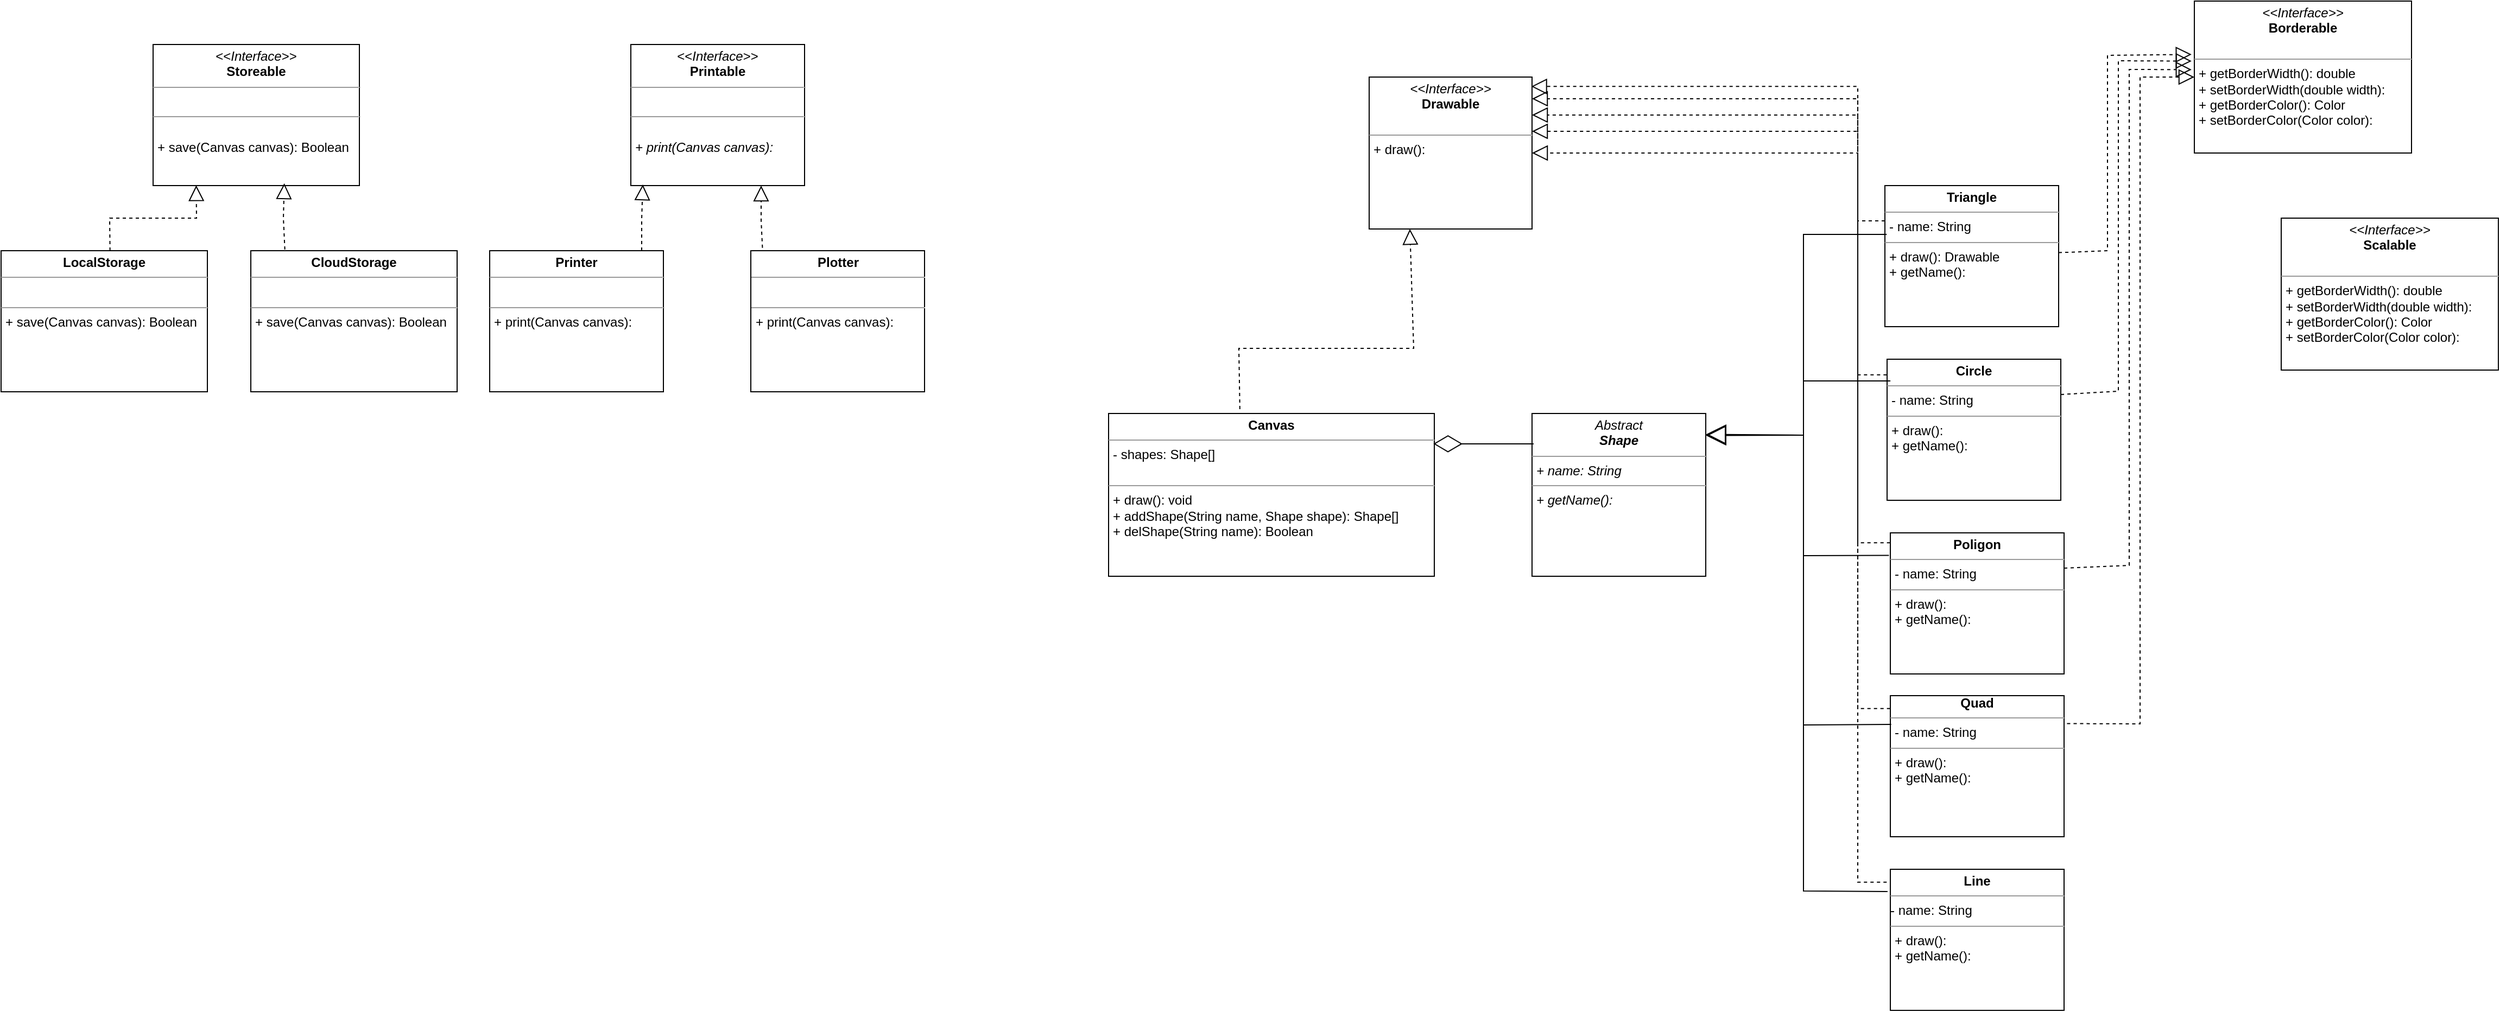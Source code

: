 <mxfile version="22.0.3" type="device">
  <diagram name="Page-1" id="929967ad-93f9-6ef4-fab6-5d389245f69c">
    <mxGraphModel dx="2969.5" dy="763" grid="1" gridSize="10" guides="1" tooltips="1" connect="1" arrows="1" fold="1" page="1" pageScale="1.5" pageWidth="1169" pageHeight="826" background="none" math="0" shadow="0">
      <root>
        <mxCell id="0" style=";html=1;" />
        <mxCell id="1" style=";html=1;" parent="0" />
        <mxCell id="RPWqJmKMvpINWSAvLAO3-7" value="&lt;p style=&quot;margin:0px;margin-top:4px;text-align:center;&quot;&gt;&lt;b&gt;C&lt;/b&gt;&lt;b style=&quot;background-color: initial;&quot;&gt;anvas&lt;/b&gt;&lt;/p&gt;&lt;hr size=&quot;1&quot;&gt;&lt;p style=&quot;margin:0px;margin-left:4px;&quot;&gt;- shapes: Shape[]&lt;/p&gt;&lt;p style=&quot;margin:0px;margin-left:4px;&quot;&gt;&lt;br&gt;&lt;/p&gt;&lt;hr size=&quot;1&quot;&gt;&lt;p style=&quot;margin:0px;margin-left:4px;&quot;&gt;+ draw(): void&lt;br&gt;&lt;span style=&quot;background-color: initial;&quot;&gt;+ addShape(String name, Shape shape): Shape[]&lt;br&gt;&lt;/span&gt;+ delShape(String name): Boolean&lt;br&gt;&lt;/p&gt;" style="verticalAlign=top;align=left;overflow=fill;fontSize=12;fontFamily=Helvetica;html=1;whiteSpace=wrap;glass=0;rounded=0;shadow=0;" vertex="1" parent="1">
          <mxGeometry x="80" y="420" width="300" height="150" as="geometry" />
        </mxCell>
        <mxCell id="RPWqJmKMvpINWSAvLAO3-9" value="&lt;p style=&quot;margin:0px;margin-top:4px;text-align:center;&quot;&gt;&lt;i&gt;&amp;lt;&amp;lt;Interface&amp;gt;&amp;gt;&lt;/i&gt;&lt;br&gt;&lt;b style=&quot;&quot;&gt;Drawable&lt;/b&gt;&lt;br&gt;&lt;/p&gt;&lt;p style=&quot;margin:0px;margin-left:4px;&quot;&gt;&lt;br&gt;&lt;/p&gt;&lt;hr size=&quot;1&quot;&gt;&lt;p style=&quot;margin:0px;margin-left:4px;&quot;&gt;+ draw():&lt;br&gt;&lt;br&gt;&lt;/p&gt;" style="verticalAlign=top;align=left;overflow=fill;fontSize=12;fontFamily=Helvetica;html=1;whiteSpace=wrap;" vertex="1" parent="1">
          <mxGeometry x="320" y="110" width="150" height="140" as="geometry" />
        </mxCell>
        <mxCell id="RPWqJmKMvpINWSAvLAO3-32" value="&lt;p style=&quot;margin:0px;margin-top:4px;text-align:center;&quot;&gt;&lt;i style=&quot;&quot;&gt;Abstract&lt;br&gt;&lt;b&gt;Shape&lt;/b&gt;&lt;/i&gt;&lt;/p&gt;&lt;hr size=&quot;1&quot;&gt;&lt;p style=&quot;margin:0px;margin-left:4px;&quot;&gt;&lt;i&gt;+ name: String&lt;/i&gt;&lt;/p&gt;&lt;hr size=&quot;1&quot;&gt;&lt;p style=&quot;margin:0px;margin-left:4px;&quot;&gt;&lt;i style=&quot;background-color: initial;&quot;&gt;+ getName():&amp;nbsp;&lt;/i&gt;&lt;br&gt;&lt;/p&gt;&lt;p style=&quot;margin:0px;margin-left:4px;&quot;&gt;&lt;br&gt;&lt;/p&gt;" style="verticalAlign=top;align=left;overflow=fill;fontSize=12;fontFamily=Helvetica;html=1;whiteSpace=wrap;glass=0;rounded=0;shadow=0;" vertex="1" parent="1">
          <mxGeometry x="470" y="420" width="160" height="150" as="geometry" />
        </mxCell>
        <mxCell id="RPWqJmKMvpINWSAvLAO3-33" value="&lt;p style=&quot;margin:0px;margin-top:4px;text-align:center;&quot;&gt;&lt;b style=&quot;&quot;&gt;Poligon&lt;/b&gt;&lt;/p&gt;&lt;hr size=&quot;1&quot;&gt;&lt;p style=&quot;margin:0px;margin-left:4px;&quot;&gt;- name: String&lt;br&gt;&lt;/p&gt;&lt;hr size=&quot;1&quot;&gt;&lt;p style=&quot;margin:0px;margin-left:4px;&quot;&gt;+ draw():&amp;nbsp;&lt;br style=&quot;border-color: var(--border-color);&quot;&gt;+ getName():&amp;nbsp;&lt;br&gt;&lt;/p&gt;" style="verticalAlign=top;align=left;overflow=fill;fontSize=12;fontFamily=Helvetica;html=1;whiteSpace=wrap;glass=0;rounded=0;shadow=0;" vertex="1" parent="1">
          <mxGeometry x="800" y="530" width="160" height="130" as="geometry" />
        </mxCell>
        <mxCell id="RPWqJmKMvpINWSAvLAO3-36" value="&lt;div style=&quot;text-align: center;&quot;&gt;&lt;span style=&quot;background-color: initial;&quot;&gt;&lt;b&gt;Quad&lt;/b&gt;&lt;/span&gt;&lt;/div&gt;&lt;hr size=&quot;1&quot;&gt;&lt;p style=&quot;margin:0px;margin-left:4px;&quot;&gt;- name: String&lt;br&gt;&lt;/p&gt;&lt;hr size=&quot;1&quot;&gt;&lt;p style=&quot;margin:0px;margin-left:4px;&quot;&gt;+ draw():&amp;nbsp;&lt;br style=&quot;border-color: var(--border-color);&quot;&gt;+ getName():&amp;nbsp;&lt;br&gt;&lt;/p&gt;" style="verticalAlign=top;align=left;overflow=fill;fontSize=12;fontFamily=Helvetica;html=1;whiteSpace=wrap;glass=0;rounded=0;shadow=0;" vertex="1" parent="1">
          <mxGeometry x="800" y="680" width="160" height="130" as="geometry" />
        </mxCell>
        <mxCell id="RPWqJmKMvpINWSAvLAO3-37" value="&lt;p style=&quot;margin:0px;margin-top:4px;text-align:center;&quot;&gt;&lt;b style=&quot;&quot;&gt;Line&lt;/b&gt;&lt;/p&gt;&lt;hr size=&quot;1&quot;&gt;- name: String&lt;br&gt;&lt;hr size=&quot;1&quot;&gt;&lt;p style=&quot;margin:0px;margin-left:4px;&quot;&gt;+ draw():&amp;nbsp;&lt;br&gt;+ getName():&amp;nbsp;&lt;br&gt;&lt;/p&gt;" style="verticalAlign=top;align=left;overflow=fill;fontSize=12;fontFamily=Helvetica;html=1;whiteSpace=wrap;glass=0;rounded=0;shadow=0;" vertex="1" parent="1">
          <mxGeometry x="800" y="840" width="160" height="130" as="geometry" />
        </mxCell>
        <mxCell id="RPWqJmKMvpINWSAvLAO3-38" value="&lt;p style=&quot;margin:0px;margin-top:4px;text-align:center;&quot;&gt;&lt;b style=&quot;&quot;&gt;Circle&lt;/b&gt;&lt;/p&gt;&lt;hr size=&quot;1&quot;&gt;&lt;p style=&quot;margin:0px;margin-left:4px;&quot;&gt;- name: String&lt;br&gt;&lt;/p&gt;&lt;hr size=&quot;1&quot;&gt;&lt;p style=&quot;margin:0px;margin-left:4px;&quot;&gt;+ draw():&amp;nbsp;&lt;br style=&quot;border-color: var(--border-color);&quot;&gt;+ getName():&amp;nbsp;&lt;br&gt;&lt;/p&gt;" style="verticalAlign=top;align=left;overflow=fill;fontSize=12;fontFamily=Helvetica;html=1;whiteSpace=wrap;glass=0;rounded=0;shadow=0;" vertex="1" parent="1">
          <mxGeometry x="797" y="370" width="160" height="130" as="geometry" />
        </mxCell>
        <mxCell id="RPWqJmKMvpINWSAvLAO3-39" value="&lt;p style=&quot;margin:0px;margin-top:4px;text-align:center;&quot;&gt;&lt;b&gt;Triangle&lt;/b&gt;&lt;/p&gt;&lt;hr size=&quot;1&quot;&gt;&lt;p style=&quot;margin:0px;margin-left:4px;&quot;&gt;- name: String&lt;/p&gt;&lt;hr size=&quot;1&quot;&gt;&lt;p style=&quot;margin:0px;margin-left:4px;&quot;&gt;+ draw(): Drawable&lt;/p&gt;&lt;p style=&quot;margin:0px;margin-left:4px;&quot;&gt;+ getName():&amp;nbsp;&lt;br&gt;&lt;br&gt;&lt;/p&gt;" style="verticalAlign=top;align=left;overflow=fill;fontSize=12;fontFamily=Helvetica;html=1;whiteSpace=wrap;glass=0;rounded=0;shadow=0;" vertex="1" parent="1">
          <mxGeometry x="795" y="210" width="160" height="130" as="geometry" />
        </mxCell>
        <mxCell id="RPWqJmKMvpINWSAvLAO3-47" value="&lt;p style=&quot;margin:0px;margin-top:4px;text-align:center;&quot;&gt;&lt;b&gt;LocalStorage&lt;/b&gt;&lt;/p&gt;&lt;hr size=&quot;1&quot;&gt;&lt;p style=&quot;margin:0px;margin-left:4px;&quot;&gt;&lt;br&gt;&lt;/p&gt;&lt;hr size=&quot;1&quot;&gt;&lt;p style=&quot;margin:0px;margin-left:4px;&quot;&gt;+ save(Canvas canvas): Boolean&lt;br&gt;&lt;/p&gt;" style="verticalAlign=top;align=left;overflow=fill;fontSize=12;fontFamily=Helvetica;html=1;whiteSpace=wrap;glass=0;rounded=0;shadow=0;" vertex="1" parent="1">
          <mxGeometry x="-940" y="270" width="190" height="130" as="geometry" />
        </mxCell>
        <mxCell id="RPWqJmKMvpINWSAvLAO3-48" value="&lt;p style=&quot;margin:0px;margin-top:4px;text-align:center;&quot;&gt;&lt;b&gt;CloudStorage&lt;/b&gt;&lt;/p&gt;&lt;hr size=&quot;1&quot;&gt;&lt;p style=&quot;margin:0px;margin-left:4px;&quot;&gt;&lt;br&gt;&lt;/p&gt;&lt;hr size=&quot;1&quot;&gt;&lt;p style=&quot;margin:0px;margin-left:4px;&quot;&gt;+ save(Canvas canvas): Boolean&lt;br&gt;&lt;/p&gt;" style="verticalAlign=top;align=left;overflow=fill;fontSize=12;fontFamily=Helvetica;html=1;whiteSpace=wrap;glass=0;rounded=0;shadow=0;" vertex="1" parent="1">
          <mxGeometry x="-710" y="270" width="190" height="130" as="geometry" />
        </mxCell>
        <mxCell id="RPWqJmKMvpINWSAvLAO3-51" value="" style="endArrow=diamondThin;endFill=0;endSize=24;html=1;rounded=0;exitX=0.009;exitY=0.187;exitDx=0;exitDy=0;exitPerimeter=0;entryX=0.997;entryY=0.186;entryDx=0;entryDy=0;entryPerimeter=0;" edge="1" parent="1" source="RPWqJmKMvpINWSAvLAO3-32" target="RPWqJmKMvpINWSAvLAO3-7">
          <mxGeometry width="160" relative="1" as="geometry">
            <mxPoint x="400" y="356" as="sourcePoint" />
            <mxPoint x="290" y="450" as="targetPoint" />
          </mxGeometry>
        </mxCell>
        <mxCell id="RPWqJmKMvpINWSAvLAO3-52" value="&lt;p style=&quot;margin:0px;margin-top:4px;text-align:center;&quot;&gt;&amp;lt;&amp;lt;&lt;i&gt;Interface&lt;/i&gt;&amp;gt;&amp;gt;&lt;br&gt;&lt;b style=&quot;&quot;&gt;Storeable&lt;/b&gt;&lt;/p&gt;&lt;hr size=&quot;1&quot;&gt;&lt;p style=&quot;margin:0px;margin-left:4px;&quot;&gt;&lt;br&gt;&lt;/p&gt;&lt;hr size=&quot;1&quot;&gt;&lt;p style=&quot;margin:0px;margin-left:4px;&quot;&gt;&lt;br&gt;+ save(Canvas canvas): Boolean&lt;/p&gt;&lt;p style=&quot;margin:0px;margin-left:4px;&quot;&gt;&lt;br&gt;&lt;br&gt;&lt;/p&gt;" style="verticalAlign=top;align=left;overflow=fill;fontSize=12;fontFamily=Helvetica;html=1;whiteSpace=wrap;glass=0;rounded=0;shadow=0;" vertex="1" parent="1">
          <mxGeometry x="-800" y="80" width="190" height="130" as="geometry" />
        </mxCell>
        <mxCell id="RPWqJmKMvpINWSAvLAO3-54" value="" style="endArrow=block;dashed=1;endFill=0;endSize=12;html=1;rounded=0;exitX=0.528;exitY=0;exitDx=0;exitDy=0;entryX=0.209;entryY=0.998;entryDx=0;entryDy=0;entryPerimeter=0;exitPerimeter=0;" edge="1" parent="1" source="RPWqJmKMvpINWSAvLAO3-47" target="RPWqJmKMvpINWSAvLAO3-52">
          <mxGeometry width="160" relative="1" as="geometry">
            <mxPoint x="-900" y="609.8" as="sourcePoint" />
            <mxPoint x="-741.6" y="441" as="targetPoint" />
            <Array as="points">
              <mxPoint x="-840" y="240" />
              <mxPoint x="-760" y="240" />
            </Array>
          </mxGeometry>
        </mxCell>
        <mxCell id="RPWqJmKMvpINWSAvLAO3-61" value="&lt;p style=&quot;margin:0px;margin-top:4px;text-align:center;&quot;&gt;&lt;b&gt;Printer&lt;/b&gt;&lt;/p&gt;&lt;hr size=&quot;1&quot;&gt;&lt;p style=&quot;margin:0px;margin-left:4px;&quot;&gt;&lt;br&gt;&lt;/p&gt;&lt;hr size=&quot;1&quot;&gt;&lt;p style=&quot;margin:0px;margin-left:4px;&quot;&gt;+ print(Canvas canvas):&amp;nbsp;&lt;br&gt;&lt;/p&gt;" style="verticalAlign=top;align=left;overflow=fill;fontSize=12;fontFamily=Helvetica;html=1;whiteSpace=wrap;glass=0;rounded=0;shadow=0;" vertex="1" parent="1">
          <mxGeometry x="-490" y="270" width="160" height="130" as="geometry" />
        </mxCell>
        <mxCell id="RPWqJmKMvpINWSAvLAO3-62" value="&lt;p style=&quot;margin:0px;margin-top:4px;text-align:center;&quot;&gt;&lt;b&gt;Plotter&lt;/b&gt;&lt;/p&gt;&lt;hr size=&quot;1&quot;&gt;&lt;p style=&quot;margin:0px;margin-left:4px;&quot;&gt;&lt;br&gt;&lt;/p&gt;&lt;hr size=&quot;1&quot;&gt;&lt;p style=&quot;margin:0px;margin-left:4px;&quot;&gt;+ print(Canvas canvas):&amp;nbsp;&lt;br&gt;&lt;/p&gt;" style="verticalAlign=top;align=left;overflow=fill;fontSize=12;fontFamily=Helvetica;html=1;whiteSpace=wrap;glass=0;rounded=0;shadow=0;" vertex="1" parent="1">
          <mxGeometry x="-249.5" y="270" width="160" height="130" as="geometry" />
        </mxCell>
        <mxCell id="RPWqJmKMvpINWSAvLAO3-63" value="&lt;p style=&quot;margin:0px;margin-top:4px;text-align:center;&quot;&gt;&amp;lt;&amp;lt;&lt;i style=&quot;border-color: var(--border-color);&quot;&gt;Interface&lt;/i&gt;&amp;gt;&amp;gt;&lt;br style=&quot;border-color: var(--border-color);&quot;&gt;&lt;b style=&quot;&quot;&gt;Printable&lt;/b&gt;&lt;/p&gt;&lt;hr size=&quot;1&quot;&gt;&lt;p style=&quot;margin:0px;margin-left:4px;&quot;&gt;&lt;br&gt;&lt;/p&gt;&lt;hr size=&quot;1&quot;&gt;&lt;p style=&quot;margin:0px;margin-left:4px;&quot;&gt;&lt;br&gt;&lt;i&gt;+ print(Canvas canvas):&amp;nbsp;&lt;/i&gt;&lt;/p&gt;&lt;p style=&quot;margin:0px;margin-left:4px;&quot;&gt;&lt;br&gt;&lt;br&gt;&lt;/p&gt;" style="verticalAlign=top;align=left;overflow=fill;fontSize=12;fontFamily=Helvetica;html=1;whiteSpace=wrap;glass=0;rounded=0;shadow=0;" vertex="1" parent="1">
          <mxGeometry x="-360" y="80" width="160" height="130" as="geometry" />
        </mxCell>
        <mxCell id="RPWqJmKMvpINWSAvLAO3-79" value="" style="endArrow=block;dashed=1;endFill=0;endSize=12;html=1;rounded=0;edgeStyle=elbowEdgeStyle;entryX=0.995;entryY=0.062;entryDx=0;entryDy=0;entryPerimeter=0;exitX=0;exitY=0.25;exitDx=0;exitDy=0;" edge="1" parent="1" source="RPWqJmKMvpINWSAvLAO3-39" target="RPWqJmKMvpINWSAvLAO3-9">
          <mxGeometry width="160" relative="1" as="geometry">
            <mxPoint x="390" y="240" as="sourcePoint" />
            <mxPoint x="350" y="170" as="targetPoint" />
            <Array as="points">
              <mxPoint x="770" y="200" />
            </Array>
          </mxGeometry>
        </mxCell>
        <mxCell id="RPWqJmKMvpINWSAvLAO3-80" value="" style="endArrow=block;dashed=1;endFill=0;endSize=12;html=1;rounded=0;edgeStyle=elbowEdgeStyle;exitX=-0.002;exitY=0.111;exitDx=0;exitDy=0;exitPerimeter=0;" edge="1" parent="1" source="RPWqJmKMvpINWSAvLAO3-38">
          <mxGeometry width="160" relative="1" as="geometry">
            <mxPoint x="845" y="220" as="sourcePoint" />
            <mxPoint x="470" y="160" as="targetPoint" />
            <Array as="points">
              <mxPoint x="770" y="270" />
            </Array>
          </mxGeometry>
        </mxCell>
        <mxCell id="RPWqJmKMvpINWSAvLAO3-81" value="" style="endArrow=block;dashed=1;endFill=0;endSize=12;html=1;rounded=0;edgeStyle=elbowEdgeStyle;exitX=-0.001;exitY=0.07;exitDx=0;exitDy=0;exitPerimeter=0;entryX=1;entryY=0.25;entryDx=0;entryDy=0;" edge="1" parent="1" source="RPWqJmKMvpINWSAvLAO3-33" target="RPWqJmKMvpINWSAvLAO3-9">
          <mxGeometry width="160" relative="1" as="geometry">
            <mxPoint x="787" y="544" as="sourcePoint" />
            <mxPoint x="470" y="30" as="targetPoint" />
            <Array as="points">
              <mxPoint x="770" y="350" />
            </Array>
          </mxGeometry>
        </mxCell>
        <mxCell id="RPWqJmKMvpINWSAvLAO3-82" value="" style="endArrow=block;dashed=1;endFill=0;endSize=12;html=1;rounded=0;edgeStyle=elbowEdgeStyle;exitX=-0.001;exitY=0.091;exitDx=0;exitDy=0;exitPerimeter=0;entryX=1;entryY=0.5;entryDx=0;entryDy=0;" edge="1" parent="1" source="RPWqJmKMvpINWSAvLAO3-36" target="RPWqJmKMvpINWSAvLAO3-9">
          <mxGeometry width="160" relative="1" as="geometry">
            <mxPoint x="790" y="699" as="sourcePoint" />
            <mxPoint x="470" y="30" as="targetPoint" />
            <Array as="points">
              <mxPoint x="770" y="420" />
            </Array>
          </mxGeometry>
        </mxCell>
        <mxCell id="RPWqJmKMvpINWSAvLAO3-83" value="" style="endArrow=block;dashed=1;endFill=0;endSize=12;html=1;rounded=0;edgeStyle=elbowEdgeStyle;exitX=-0.021;exitY=0.091;exitDx=0;exitDy=0;exitPerimeter=0;" edge="1" parent="1" source="RPWqJmKMvpINWSAvLAO3-37">
          <mxGeometry width="160" relative="1" as="geometry">
            <mxPoint x="760" y="862" as="sourcePoint" />
            <mxPoint x="470" y="130" as="targetPoint" />
            <Array as="points">
              <mxPoint x="770" y="510" />
            </Array>
          </mxGeometry>
        </mxCell>
        <mxCell id="RPWqJmKMvpINWSAvLAO3-84" value="" style="endArrow=block;endSize=16;endFill=0;html=1;rounded=0;entryX=1.002;entryY=0.135;entryDx=0;entryDy=0;entryPerimeter=0;exitX=0.01;exitY=0.346;exitDx=0;exitDy=0;exitPerimeter=0;" edge="1" parent="1" source="RPWqJmKMvpINWSAvLAO3-39" target="RPWqJmKMvpINWSAvLAO3-32">
          <mxGeometry y="30" width="160" relative="1" as="geometry">
            <mxPoint x="550" y="670" as="sourcePoint" />
            <mxPoint x="710" y="670" as="targetPoint" />
            <Array as="points">
              <mxPoint x="720" y="255" />
              <mxPoint x="720" y="440" />
            </Array>
            <mxPoint as="offset" />
          </mxGeometry>
        </mxCell>
        <mxCell id="RPWqJmKMvpINWSAvLAO3-85" value="" style="endArrow=block;endSize=16;endFill=0;html=1;rounded=0;entryX=1.002;entryY=0.128;entryDx=0;entryDy=0;entryPerimeter=0;exitX=0.019;exitY=0.154;exitDx=0;exitDy=0;exitPerimeter=0;" edge="1" parent="1" source="RPWqJmKMvpINWSAvLAO3-38" target="RPWqJmKMvpINWSAvLAO3-32">
          <mxGeometry y="30" width="160" relative="1" as="geometry">
            <mxPoint x="723" y="495" as="sourcePoint" />
            <mxPoint x="560" y="679" as="targetPoint" />
            <Array as="points">
              <mxPoint x="720" y="390" />
              <mxPoint x="720" y="440" />
            </Array>
            <mxPoint as="offset" />
          </mxGeometry>
        </mxCell>
        <mxCell id="RPWqJmKMvpINWSAvLAO3-86" value="" style="endArrow=block;endSize=16;endFill=0;html=1;rounded=0;exitX=-0.008;exitY=0.16;exitDx=0;exitDy=0;exitPerimeter=0;" edge="1" parent="1" source="RPWqJmKMvpINWSAvLAO3-33">
          <mxGeometry y="30" width="160" relative="1" as="geometry">
            <mxPoint x="810" y="400" as="sourcePoint" />
            <mxPoint x="630" y="440" as="targetPoint" />
            <Array as="points">
              <mxPoint x="720" y="551" />
              <mxPoint x="720" y="440" />
            </Array>
            <mxPoint as="offset" />
          </mxGeometry>
        </mxCell>
        <mxCell id="RPWqJmKMvpINWSAvLAO3-87" value="" style="endArrow=block;endSize=16;endFill=0;html=1;rounded=0;exitX=0.005;exitY=0.204;exitDx=0;exitDy=0;exitPerimeter=0;" edge="1" parent="1" source="RPWqJmKMvpINWSAvLAO3-36">
          <mxGeometry y="30" width="160" relative="1" as="geometry">
            <mxPoint x="779" y="591" as="sourcePoint" />
            <mxPoint x="630" y="440" as="targetPoint" />
            <Array as="points">
              <mxPoint x="720" y="707" />
              <mxPoint x="720" y="570" />
              <mxPoint x="720" y="440" />
            </Array>
            <mxPoint as="offset" />
          </mxGeometry>
        </mxCell>
        <mxCell id="RPWqJmKMvpINWSAvLAO3-88" value="" style="endArrow=block;endSize=16;endFill=0;html=1;rounded=0;exitX=-0.016;exitY=0.158;exitDx=0;exitDy=0;exitPerimeter=0;" edge="1" parent="1" source="RPWqJmKMvpINWSAvLAO3-37">
          <mxGeometry y="30" width="160" relative="1" as="geometry">
            <mxPoint x="795" y="875.01" as="sourcePoint" />
            <mxPoint x="630" y="440" as="targetPoint" />
            <Array as="points">
              <mxPoint x="720" y="860" />
              <mxPoint x="720" y="800" />
              <mxPoint x="720" y="740" />
              <mxPoint x="720" y="440" />
            </Array>
            <mxPoint as="offset" />
          </mxGeometry>
        </mxCell>
        <mxCell id="RPWqJmKMvpINWSAvLAO3-94" value="" style="endArrow=block;dashed=1;endFill=0;endSize=12;html=1;rounded=0;exitX=0.403;exitY=-0.027;exitDx=0;exitDy=0;exitPerimeter=0;entryX=0.25;entryY=1;entryDx=0;entryDy=0;" edge="1" parent="1" source="RPWqJmKMvpINWSAvLAO3-7" target="RPWqJmKMvpINWSAvLAO3-9">
          <mxGeometry width="160" relative="1" as="geometry">
            <mxPoint x="200.0" y="409" as="sourcePoint" />
            <mxPoint x="359" y="230" as="targetPoint" />
            <Array as="points">
              <mxPoint x="200" y="360" />
              <mxPoint x="361" y="360" />
            </Array>
          </mxGeometry>
        </mxCell>
        <mxCell id="RPWqJmKMvpINWSAvLAO3-95" value="" style="endArrow=block;dashed=1;endFill=0;endSize=12;html=1;rounded=0;exitX=0.165;exitY=-0.008;exitDx=0;exitDy=0;entryX=0.636;entryY=0.984;entryDx=0;entryDy=0;entryPerimeter=0;exitPerimeter=0;" edge="1" parent="1" source="RPWqJmKMvpINWSAvLAO3-48" target="RPWqJmKMvpINWSAvLAO3-52">
          <mxGeometry width="160" relative="1" as="geometry">
            <mxPoint x="-700" y="270" as="sourcePoint" />
            <mxPoint x="-620" y="210" as="targetPoint" />
            <Array as="points">
              <mxPoint x="-680" y="240" />
            </Array>
          </mxGeometry>
        </mxCell>
        <mxCell id="RPWqJmKMvpINWSAvLAO3-96" value="" style="endArrow=block;dashed=1;endFill=0;endSize=12;html=1;rounded=0;entryX=0.636;entryY=0.984;entryDx=0;entryDy=0;entryPerimeter=0;" edge="1" parent="1">
          <mxGeometry width="160" relative="1" as="geometry">
            <mxPoint x="-350" y="270" as="sourcePoint" />
            <mxPoint x="-349" y="209" as="targetPoint" />
            <Array as="points">
              <mxPoint x="-350" y="241" />
            </Array>
          </mxGeometry>
        </mxCell>
        <mxCell id="RPWqJmKMvpINWSAvLAO3-97" value="" style="endArrow=block;dashed=1;endFill=0;endSize=12;html=1;rounded=0;entryX=0.75;entryY=1;entryDx=0;entryDy=0;exitX=0.067;exitY=-0.02;exitDx=0;exitDy=0;exitPerimeter=0;" edge="1" parent="1" source="RPWqJmKMvpINWSAvLAO3-62" target="RPWqJmKMvpINWSAvLAO3-63">
          <mxGeometry width="160" relative="1" as="geometry">
            <mxPoint x="-240" y="271" as="sourcePoint" />
            <mxPoint x="-239" y="210" as="targetPoint" />
            <Array as="points">
              <mxPoint x="-240" y="242" />
            </Array>
          </mxGeometry>
        </mxCell>
        <mxCell id="RPWqJmKMvpINWSAvLAO3-98" value="&lt;p style=&quot;margin:0px;margin-top:4px;text-align:center;&quot;&gt;&lt;i&gt;&amp;lt;&amp;lt;Interface&amp;gt;&amp;gt;&lt;/i&gt;&lt;br&gt;&lt;b style=&quot;&quot;&gt;Borderable&lt;/b&gt;&lt;br&gt;&lt;/p&gt;&lt;p style=&quot;margin:0px;margin-left:4px;&quot;&gt;&lt;br&gt;&lt;/p&gt;&lt;hr size=&quot;1&quot;&gt;&lt;p style=&quot;margin:0px;margin-left:4px;&quot;&gt;+ getBorderWidth(): double&lt;br&gt;+ setBorderWidth(double width):&lt;br&gt;+ getBorderColor(): Color&lt;br&gt;+ setBorderColor(Color color):&lt;br&gt;&lt;br&gt;&lt;/p&gt;" style="verticalAlign=top;align=left;overflow=fill;fontSize=12;fontFamily=Helvetica;html=1;whiteSpace=wrap;" vertex="1" parent="1">
          <mxGeometry x="1080" y="40" width="200" height="140" as="geometry" />
        </mxCell>
        <mxCell id="RPWqJmKMvpINWSAvLAO3-99" value="" style="endArrow=block;dashed=1;endFill=0;endSize=12;html=1;rounded=0;entryX=-0.013;entryY=0.351;entryDx=0;entryDy=0;entryPerimeter=0;" edge="1" parent="1" source="RPWqJmKMvpINWSAvLAO3-39" target="RPWqJmKMvpINWSAvLAO3-98">
          <mxGeometry width="160" relative="1" as="geometry">
            <mxPoint x="861" y="276" as="sourcePoint" />
            <mxPoint x="1018" y="110" as="targetPoint" />
            <Array as="points">
              <mxPoint x="1000" y="270" />
              <mxPoint x="1000" y="220" />
              <mxPoint x="1000" y="90" />
            </Array>
          </mxGeometry>
        </mxCell>
        <mxCell id="RPWqJmKMvpINWSAvLAO3-100" value="&lt;p style=&quot;margin:0px;margin-top:4px;text-align:center;&quot;&gt;&lt;i&gt;&amp;lt;&amp;lt;Interface&amp;gt;&amp;gt;&lt;/i&gt;&lt;br&gt;&lt;b style=&quot;&quot;&gt;Scalable&lt;/b&gt;&lt;br&gt;&lt;/p&gt;&lt;p style=&quot;margin:0px;margin-left:4px;&quot;&gt;&lt;br&gt;&lt;/p&gt;&lt;hr size=&quot;1&quot;&gt;&lt;p style=&quot;margin:0px;margin-left:4px;&quot;&gt;+ getBorderWidth(): double&lt;br&gt;+ setBorderWidth(double width):&lt;br&gt;+ getBorderColor(): Color&lt;br&gt;+ setBorderColor(Color color):&lt;br&gt;&lt;br&gt;&lt;/p&gt;" style="verticalAlign=top;align=left;overflow=fill;fontSize=12;fontFamily=Helvetica;html=1;whiteSpace=wrap;" vertex="1" parent="1">
          <mxGeometry x="1160" y="240" width="200" height="140" as="geometry" />
        </mxCell>
        <mxCell id="RPWqJmKMvpINWSAvLAO3-101" value="" style="endArrow=block;dashed=1;endFill=0;endSize=12;html=1;rounded=0;entryX=-0.013;entryY=0.395;entryDx=0;entryDy=0;entryPerimeter=0;exitX=1;exitY=0.25;exitDx=0;exitDy=0;" edge="1" parent="1" source="RPWqJmKMvpINWSAvLAO3-38" target="RPWqJmKMvpINWSAvLAO3-98">
          <mxGeometry width="160" relative="1" as="geometry">
            <mxPoint x="965" y="401.5" as="sourcePoint" />
            <mxPoint x="1087" y="218.5" as="targetPoint" />
            <Array as="points">
              <mxPoint x="1010" y="399.5" />
              <mxPoint x="1010" y="349.5" />
              <mxPoint x="1010" y="95" />
            </Array>
          </mxGeometry>
        </mxCell>
        <mxCell id="RPWqJmKMvpINWSAvLAO3-102" value="" style="endArrow=block;dashed=1;endFill=0;endSize=12;html=1;rounded=0;entryX=-0.013;entryY=0.451;entryDx=0;entryDy=0;entryPerimeter=0;exitX=1;exitY=0.25;exitDx=0;exitDy=0;" edge="1" parent="1" source="RPWqJmKMvpINWSAvLAO3-33" target="RPWqJmKMvpINWSAvLAO3-98">
          <mxGeometry width="160" relative="1" as="geometry">
            <mxPoint x="950" y="438" as="sourcePoint" />
            <mxPoint x="1070" y="130" as="targetPoint" />
            <Array as="points">
              <mxPoint x="1020" y="560" />
              <mxPoint x="1020" y="385" />
              <mxPoint x="1020" y="103" />
            </Array>
          </mxGeometry>
        </mxCell>
        <mxCell id="RPWqJmKMvpINWSAvLAO3-103" value="" style="endArrow=block;dashed=1;endFill=0;endSize=12;html=1;rounded=0;entryX=0;entryY=0.5;entryDx=0;entryDy=0;exitX=1.017;exitY=0.198;exitDx=0;exitDy=0;exitPerimeter=0;" edge="1" parent="1" source="RPWqJmKMvpINWSAvLAO3-36" target="RPWqJmKMvpINWSAvLAO3-98">
          <mxGeometry width="160" relative="1" as="geometry">
            <mxPoint x="957" y="600" as="sourcePoint" />
            <mxPoint x="1074" y="140" as="targetPoint" />
            <Array as="points">
              <mxPoint x="1030" y="706" />
              <mxPoint x="1030" y="560" />
              <mxPoint x="1030" y="422" />
              <mxPoint x="1030" y="110" />
            </Array>
          </mxGeometry>
        </mxCell>
      </root>
    </mxGraphModel>
  </diagram>
</mxfile>
